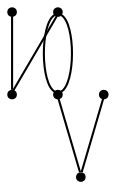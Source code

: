 graph {
  node [shape=point,comment="{\"directed\":false,\"doi\":\"10.1007/978-3-662-45803-7_40\",\"figure\":\"4 (2)\"}"]

  v0 [pos="938.2223752860157,668.4828493781778"]
  v1 [pos="927.5605571135428,675.0903134446105"]
  v2 [pos="913.9923874320826,677.1665960532863"]
  v3 [pos="737.9905351078152,678.8049127991944"]
  v4 [pos="713.339418956203,671.3967059178717"]
  v5 [pos="724.3306830155746,677.4415889980567"]

  v0 -- v1 [id="-1",pos="938.2223752860157,668.4828493781778 927.5605571135428,675.0903134446105 927.5605571135428,675.0903134446105 927.5605571135428,675.0903134446105"]
  v4 -- v5 [id="-2",pos="713.339418956203,671.3967059178717 724.3306830155746,677.4415889980567 724.3306830155746,677.4415889980567 724.3306830155746,677.4415889980567"]
  v3 -- v2 [id="-3",pos="737.9905351078152,678.8049127991944 766.6860480714196,391.9045127126992 766.6860480714196,391.9045127126992 766.6860480714196,391.9045127126992 870.0480726699011,390.12027095746805 870.0480726699011,390.12027095746805 870.0480726699011,390.12027095746805 913.9923874320826,677.1665960532863 913.9923874320826,677.1665960532863 913.9923874320826,677.1665960532863"]
  v3 -- v5 [id="-4",pos="737.9905351078152,678.8049127991944 724.3306830155746,677.4415889980567 724.3306830155746,677.4415889980567 724.3306830155746,677.4415889980567"]
  v2 -- v1 [id="-8",pos="913.9923874320826,677.1665960532863 927.5605571135428,675.0903134446105 927.5605571135428,675.0903134446105 927.5605571135428,675.0903134446105"]
  v2 -- v3 [id="-9",pos="913.9923874320826,677.1665960532863 737.9905351078152,678.8049127991944 737.9905351078152,678.8049127991944 737.9905351078152,678.8049127991944"]
}